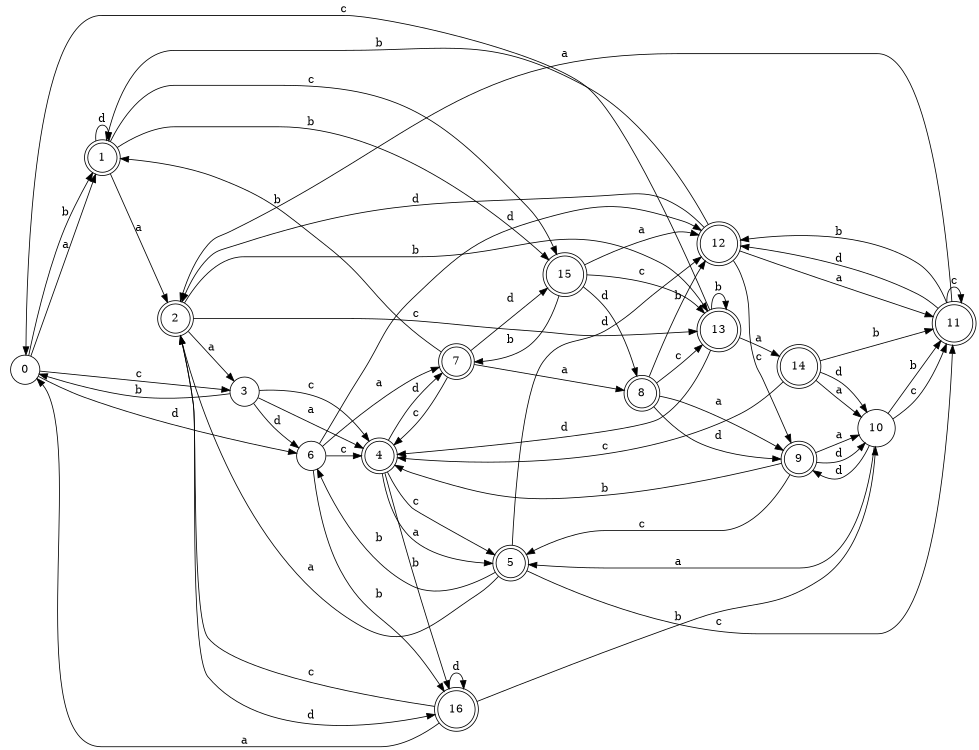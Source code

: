 digraph n14_3 {
__start0 [label="" shape="none"];

rankdir=LR;
size="8,5";

s0 [style="filled", color="black", fillcolor="white" shape="circle", label="0"];
s1 [style="rounded,filled", color="black", fillcolor="white" shape="doublecircle", label="1"];
s2 [style="rounded,filled", color="black", fillcolor="white" shape="doublecircle", label="2"];
s3 [style="filled", color="black", fillcolor="white" shape="circle", label="3"];
s4 [style="rounded,filled", color="black", fillcolor="white" shape="doublecircle", label="4"];
s5 [style="rounded,filled", color="black", fillcolor="white" shape="doublecircle", label="5"];
s6 [style="filled", color="black", fillcolor="white" shape="circle", label="6"];
s7 [style="rounded,filled", color="black", fillcolor="white" shape="doublecircle", label="7"];
s8 [style="rounded,filled", color="black", fillcolor="white" shape="doublecircle", label="8"];
s9 [style="rounded,filled", color="black", fillcolor="white" shape="doublecircle", label="9"];
s10 [style="filled", color="black", fillcolor="white" shape="circle", label="10"];
s11 [style="rounded,filled", color="black", fillcolor="white" shape="doublecircle", label="11"];
s12 [style="rounded,filled", color="black", fillcolor="white" shape="doublecircle", label="12"];
s13 [style="rounded,filled", color="black", fillcolor="white" shape="doublecircle", label="13"];
s14 [style="rounded,filled", color="black", fillcolor="white" shape="doublecircle", label="14"];
s15 [style="rounded,filled", color="black", fillcolor="white" shape="doublecircle", label="15"];
s16 [style="rounded,filled", color="black", fillcolor="white" shape="doublecircle", label="16"];
s0 -> s1 [label="a"];
s0 -> s1 [label="b"];
s0 -> s3 [label="c"];
s0 -> s6 [label="d"];
s1 -> s2 [label="a"];
s1 -> s15 [label="b"];
s1 -> s15 [label="c"];
s1 -> s1 [label="d"];
s2 -> s3 [label="a"];
s2 -> s13 [label="b"];
s2 -> s13 [label="c"];
s2 -> s16 [label="d"];
s3 -> s4 [label="a"];
s3 -> s0 [label="b"];
s3 -> s4 [label="c"];
s3 -> s6 [label="d"];
s4 -> s5 [label="a"];
s4 -> s16 [label="b"];
s4 -> s5 [label="c"];
s4 -> s7 [label="d"];
s5 -> s2 [label="a"];
s5 -> s6 [label="b"];
s5 -> s11 [label="c"];
s5 -> s12 [label="d"];
s6 -> s7 [label="a"];
s6 -> s16 [label="b"];
s6 -> s4 [label="c"];
s6 -> s12 [label="d"];
s7 -> s8 [label="a"];
s7 -> s1 [label="b"];
s7 -> s4 [label="c"];
s7 -> s15 [label="d"];
s8 -> s9 [label="a"];
s8 -> s12 [label="b"];
s8 -> s13 [label="c"];
s8 -> s9 [label="d"];
s9 -> s10 [label="a"];
s9 -> s4 [label="b"];
s9 -> s5 [label="c"];
s9 -> s10 [label="d"];
s10 -> s5 [label="a"];
s10 -> s11 [label="b"];
s10 -> s11 [label="c"];
s10 -> s9 [label="d"];
s11 -> s2 [label="a"];
s11 -> s12 [label="b"];
s11 -> s11 [label="c"];
s11 -> s12 [label="d"];
s12 -> s11 [label="a"];
s12 -> s1 [label="b"];
s12 -> s9 [label="c"];
s12 -> s2 [label="d"];
s13 -> s14 [label="a"];
s13 -> s13 [label="b"];
s13 -> s0 [label="c"];
s13 -> s4 [label="d"];
s14 -> s10 [label="a"];
s14 -> s11 [label="b"];
s14 -> s4 [label="c"];
s14 -> s10 [label="d"];
s15 -> s12 [label="a"];
s15 -> s7 [label="b"];
s15 -> s13 [label="c"];
s15 -> s8 [label="d"];
s16 -> s0 [label="a"];
s16 -> s10 [label="b"];
s16 -> s2 [label="c"];
s16 -> s16 [label="d"];

}